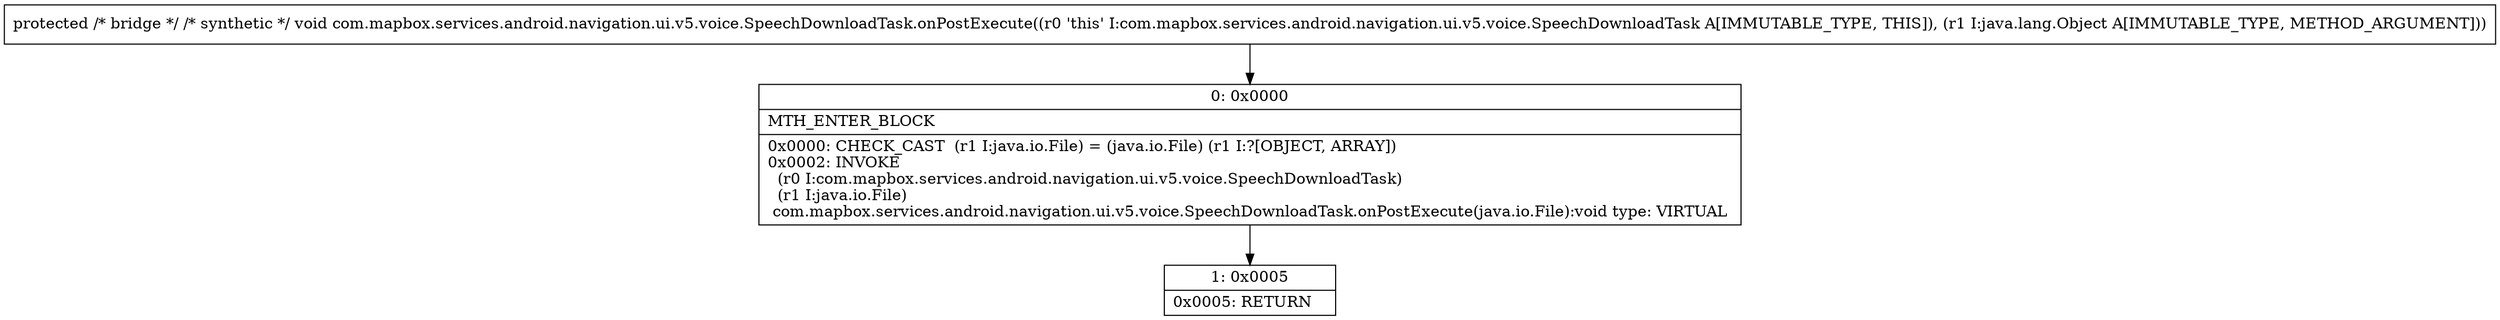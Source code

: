 digraph "CFG forcom.mapbox.services.android.navigation.ui.v5.voice.SpeechDownloadTask.onPostExecute(Ljava\/lang\/Object;)V" {
Node_0 [shape=record,label="{0\:\ 0x0000|MTH_ENTER_BLOCK\l|0x0000: CHECK_CAST  (r1 I:java.io.File) = (java.io.File) (r1 I:?[OBJECT, ARRAY]) \l0x0002: INVOKE  \l  (r0 I:com.mapbox.services.android.navigation.ui.v5.voice.SpeechDownloadTask)\l  (r1 I:java.io.File)\l com.mapbox.services.android.navigation.ui.v5.voice.SpeechDownloadTask.onPostExecute(java.io.File):void type: VIRTUAL \l}"];
Node_1 [shape=record,label="{1\:\ 0x0005|0x0005: RETURN   \l}"];
MethodNode[shape=record,label="{protected \/* bridge *\/ \/* synthetic *\/ void com.mapbox.services.android.navigation.ui.v5.voice.SpeechDownloadTask.onPostExecute((r0 'this' I:com.mapbox.services.android.navigation.ui.v5.voice.SpeechDownloadTask A[IMMUTABLE_TYPE, THIS]), (r1 I:java.lang.Object A[IMMUTABLE_TYPE, METHOD_ARGUMENT])) }"];
MethodNode -> Node_0;
Node_0 -> Node_1;
}

